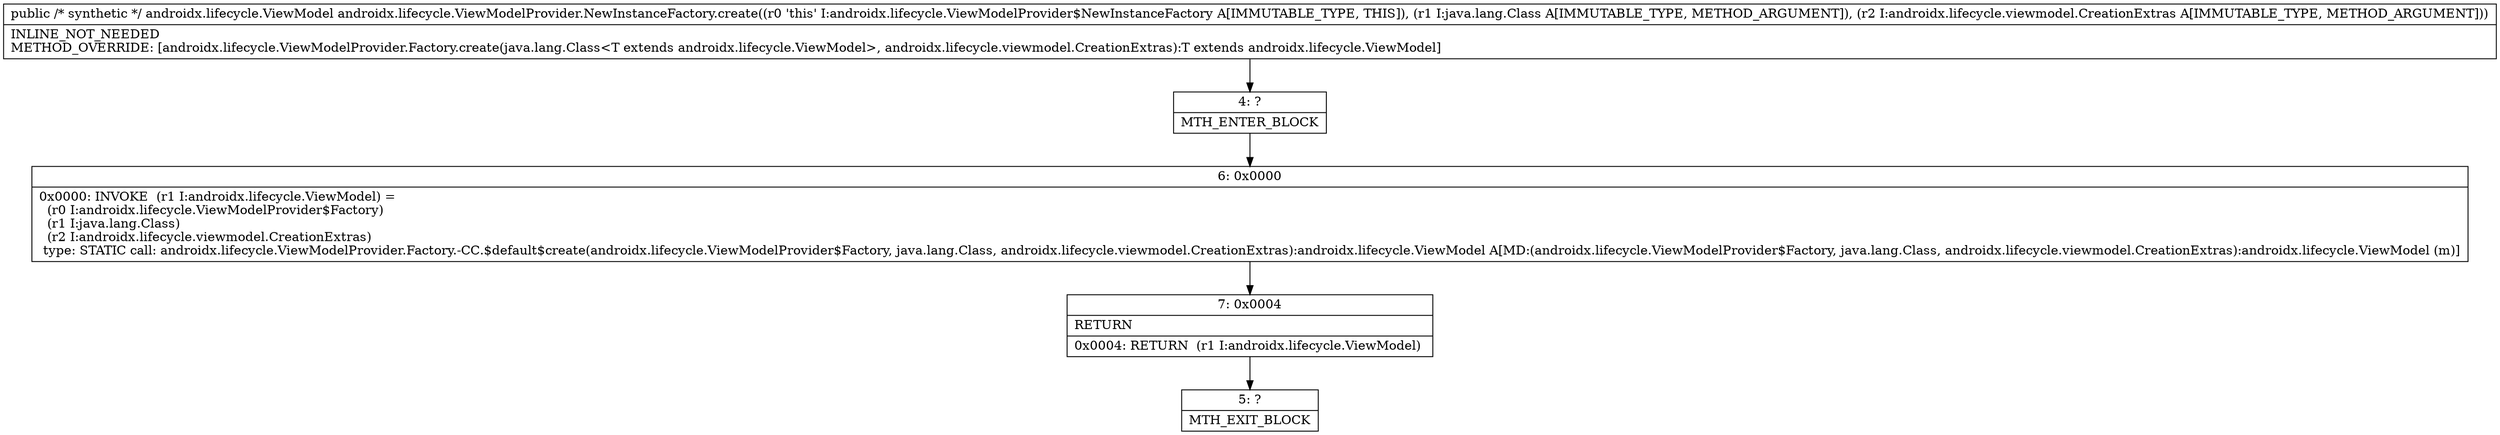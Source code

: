 digraph "CFG forandroidx.lifecycle.ViewModelProvider.NewInstanceFactory.create(Ljava\/lang\/Class;Landroidx\/lifecycle\/viewmodel\/CreationExtras;)Landroidx\/lifecycle\/ViewModel;" {
Node_4 [shape=record,label="{4\:\ ?|MTH_ENTER_BLOCK\l}"];
Node_6 [shape=record,label="{6\:\ 0x0000|0x0000: INVOKE  (r1 I:androidx.lifecycle.ViewModel) = \l  (r0 I:androidx.lifecycle.ViewModelProvider$Factory)\l  (r1 I:java.lang.Class)\l  (r2 I:androidx.lifecycle.viewmodel.CreationExtras)\l type: STATIC call: androidx.lifecycle.ViewModelProvider.Factory.\-CC.$default$create(androidx.lifecycle.ViewModelProvider$Factory, java.lang.Class, androidx.lifecycle.viewmodel.CreationExtras):androidx.lifecycle.ViewModel A[MD:(androidx.lifecycle.ViewModelProvider$Factory, java.lang.Class, androidx.lifecycle.viewmodel.CreationExtras):androidx.lifecycle.ViewModel (m)]\l}"];
Node_7 [shape=record,label="{7\:\ 0x0004|RETURN\l|0x0004: RETURN  (r1 I:androidx.lifecycle.ViewModel) \l}"];
Node_5 [shape=record,label="{5\:\ ?|MTH_EXIT_BLOCK\l}"];
MethodNode[shape=record,label="{public \/* synthetic *\/ androidx.lifecycle.ViewModel androidx.lifecycle.ViewModelProvider.NewInstanceFactory.create((r0 'this' I:androidx.lifecycle.ViewModelProvider$NewInstanceFactory A[IMMUTABLE_TYPE, THIS]), (r1 I:java.lang.Class A[IMMUTABLE_TYPE, METHOD_ARGUMENT]), (r2 I:androidx.lifecycle.viewmodel.CreationExtras A[IMMUTABLE_TYPE, METHOD_ARGUMENT]))  | INLINE_NOT_NEEDED\lMETHOD_OVERRIDE: [androidx.lifecycle.ViewModelProvider.Factory.create(java.lang.Class\<T extends androidx.lifecycle.ViewModel\>, androidx.lifecycle.viewmodel.CreationExtras):T extends androidx.lifecycle.ViewModel]\l}"];
MethodNode -> Node_4;Node_4 -> Node_6;
Node_6 -> Node_7;
Node_7 -> Node_5;
}

